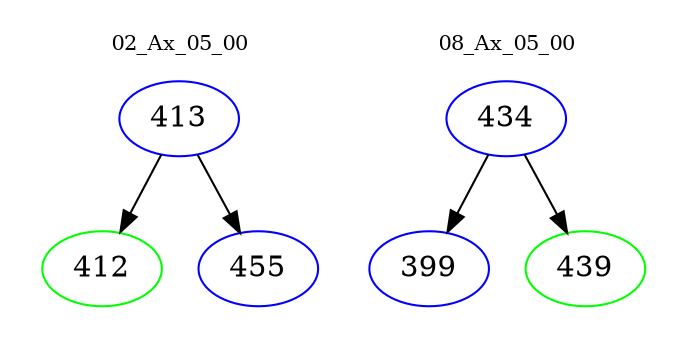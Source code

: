 digraph{
subgraph cluster_0 {
color = white
label = "02_Ax_05_00";
fontsize=10;
T0_413 [label="413", color="blue"]
T0_413 -> T0_412 [color="black"]
T0_412 [label="412", color="green"]
T0_413 -> T0_455 [color="black"]
T0_455 [label="455", color="blue"]
}
subgraph cluster_1 {
color = white
label = "08_Ax_05_00";
fontsize=10;
T1_434 [label="434", color="blue"]
T1_434 -> T1_399 [color="black"]
T1_399 [label="399", color="blue"]
T1_434 -> T1_439 [color="black"]
T1_439 [label="439", color="green"]
}
}
